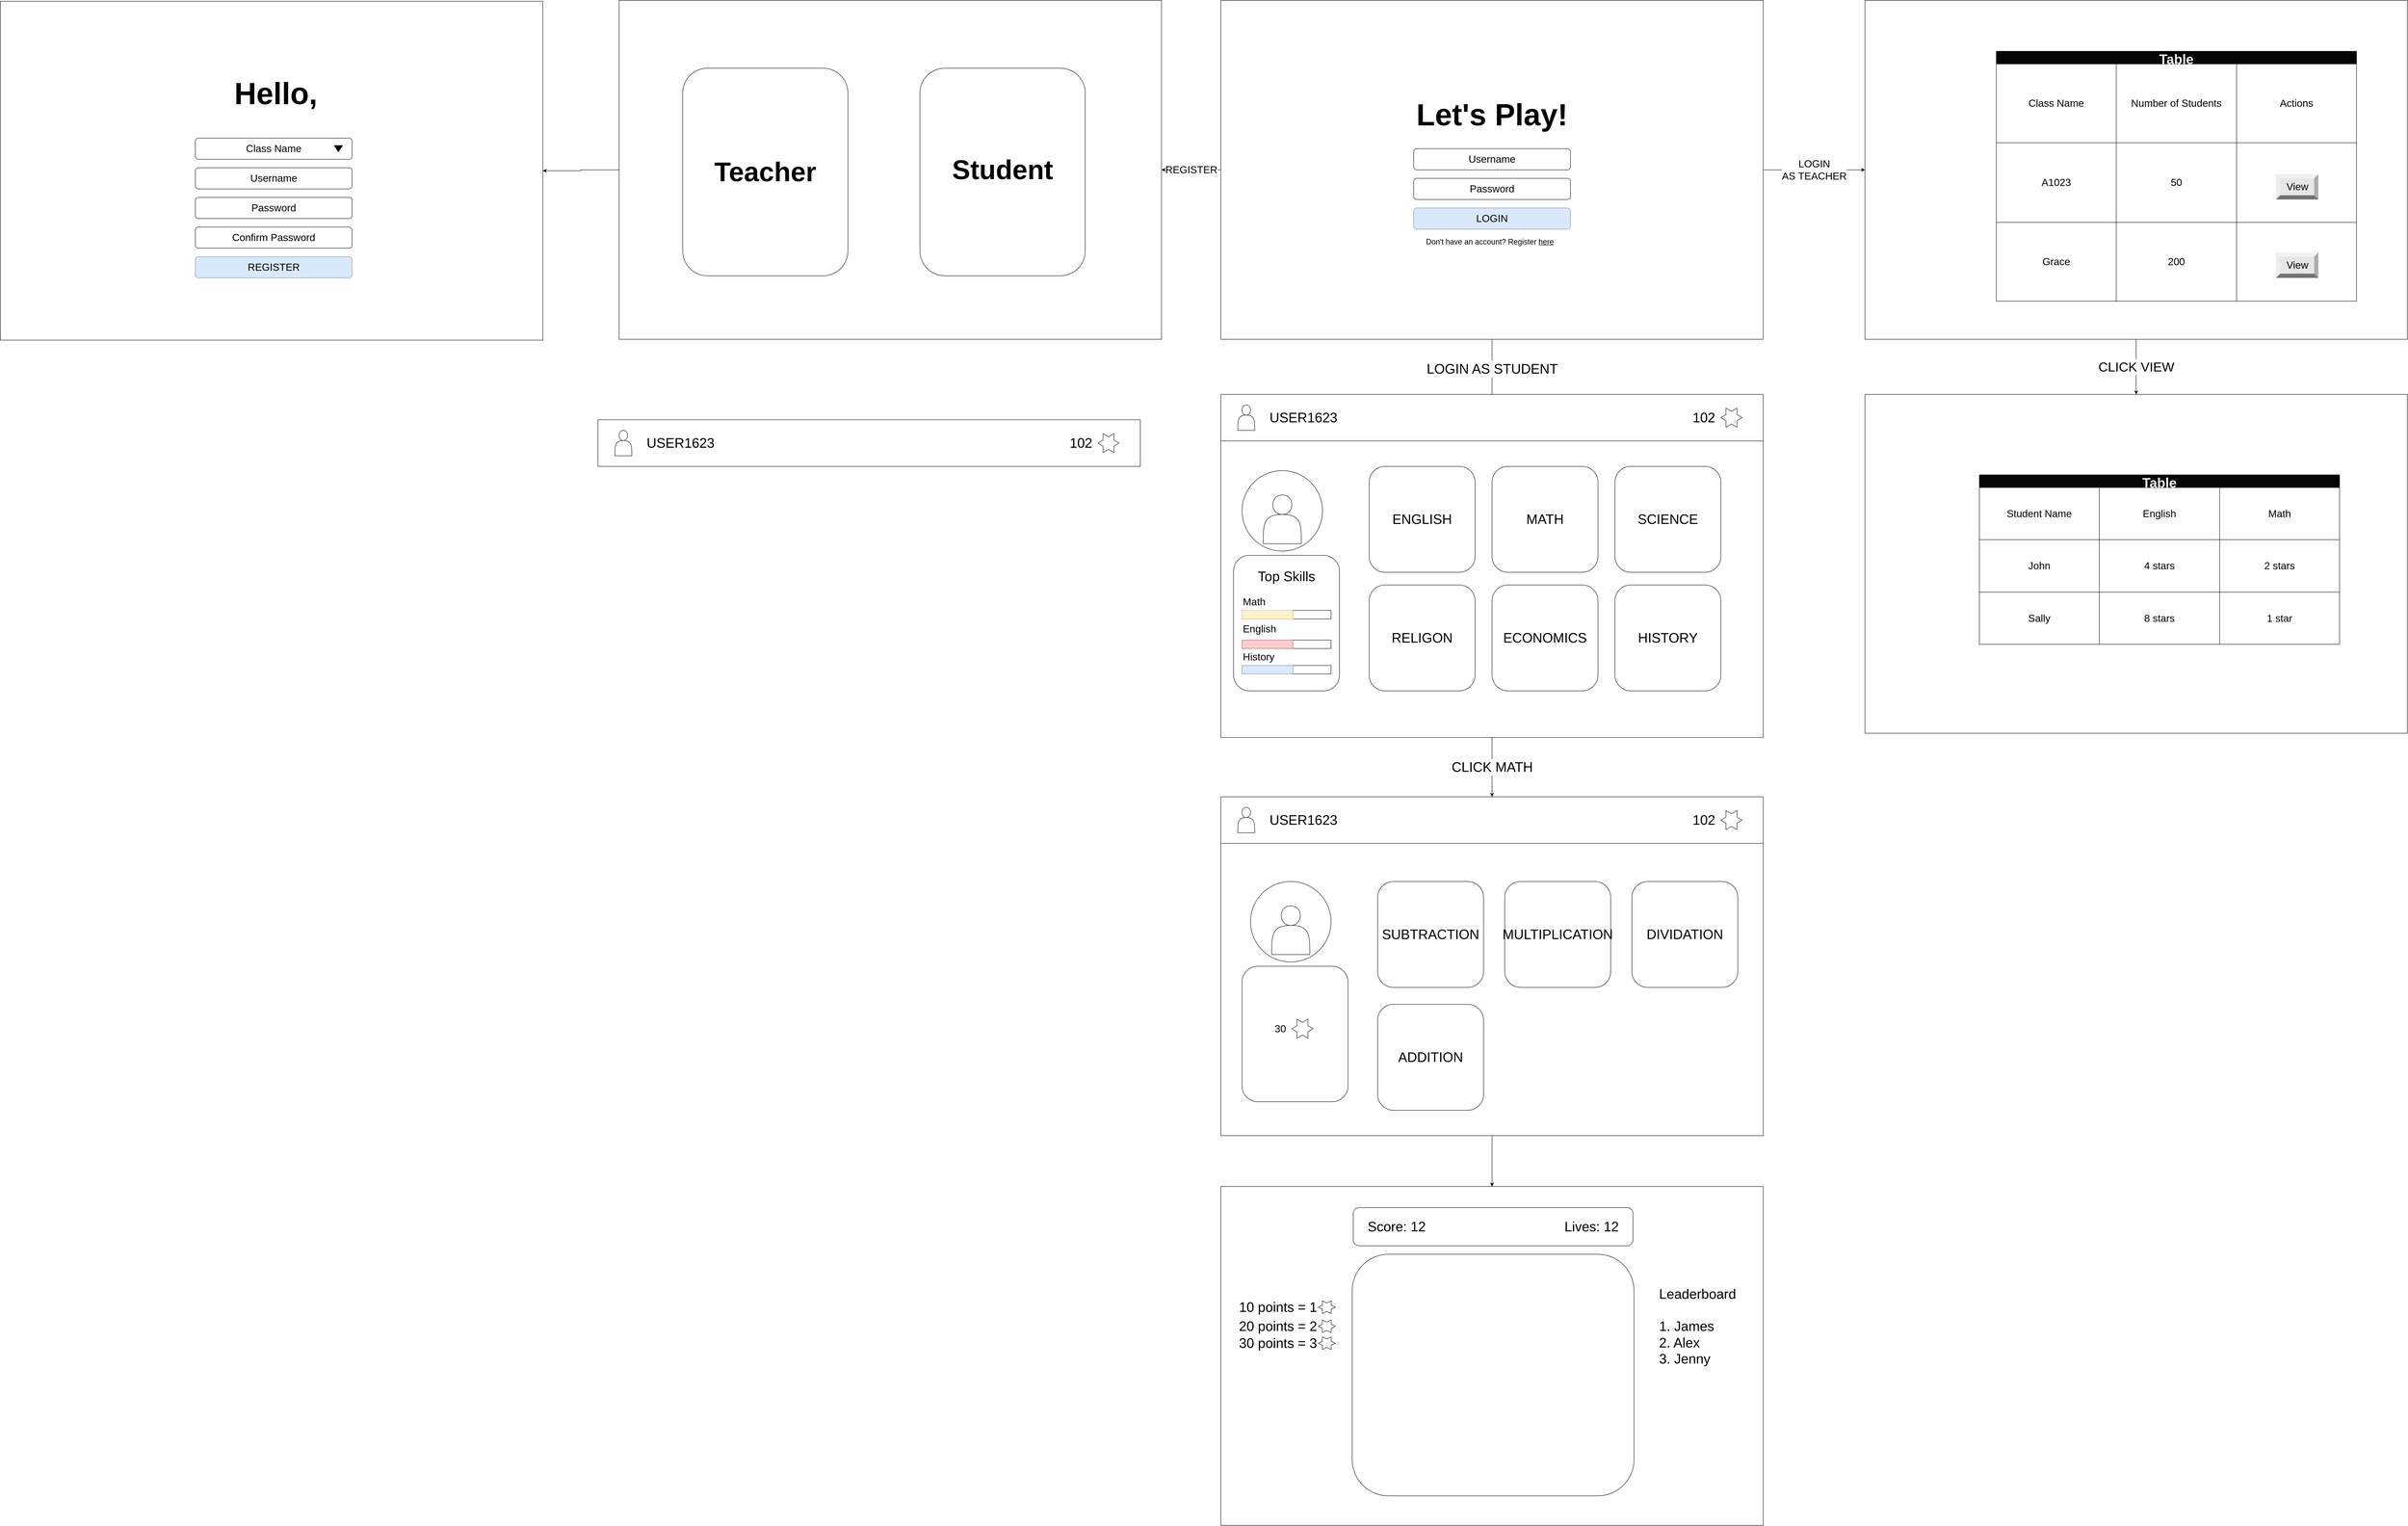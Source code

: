 <mxfile version="15.3.1" type="device"><diagram id="dJlfsuaFm1P55GDrYl1t" name="Page-1"><mxGraphModel dx="9291" dy="3134" grid="1" gridSize="10" guides="1" tooltips="1" connect="1" arrows="1" fold="1" page="1" pageScale="1" pageWidth="850" pageHeight="1100" math="0" shadow="0"><root><mxCell id="0"/><mxCell id="1" parent="0"/><mxCell id="3OYmSdXgu4fZdPj48_L6-173" style="edgeStyle=orthogonalEdgeStyle;rounded=0;orthogonalLoop=1;jettySize=auto;html=1;fontSize=24;fontColor=#F0F0F0;" edge="1" parent="1" source="3OYmSdXgu4fZdPj48_L6-1" target="3OYmSdXgu4fZdPj48_L6-23"><mxGeometry relative="1" as="geometry"/></mxCell><mxCell id="3OYmSdXgu4fZdPj48_L6-1" value="" style="rounded=0;whiteSpace=wrap;html=1;" vertex="1" parent="1"><mxGeometry x="-1790" y="1060" width="1280" height="800" as="geometry"/></mxCell><mxCell id="3OYmSdXgu4fZdPj48_L6-4" value="" style="rounded=1;whiteSpace=wrap;html=1;" vertex="1" parent="1"><mxGeometry x="-1640" y="1220" width="390" height="490" as="geometry"/></mxCell><mxCell id="3OYmSdXgu4fZdPj48_L6-5" value="" style="rounded=1;whiteSpace=wrap;html=1;" vertex="1" parent="1"><mxGeometry x="-1080" y="1220" width="390" height="490" as="geometry"/></mxCell><mxCell id="3OYmSdXgu4fZdPj48_L6-6" value="&lt;font style=&quot;font-size: 64px&quot;&gt;&lt;b&gt;Teacher&lt;/b&gt;&lt;/font&gt;" style="text;html=1;strokeColor=none;fillColor=none;align=center;verticalAlign=middle;whiteSpace=wrap;rounded=0;" vertex="1" parent="1"><mxGeometry x="-1550" y="1420" width="210" height="90" as="geometry"/></mxCell><mxCell id="3OYmSdXgu4fZdPj48_L6-7" value="&lt;font style=&quot;font-size: 64px&quot;&gt;&lt;b&gt;Student&lt;/b&gt;&lt;/font&gt;" style="text;html=1;strokeColor=none;fillColor=none;align=center;verticalAlign=middle;whiteSpace=wrap;rounded=0;" vertex="1" parent="1"><mxGeometry x="-990" y="1415" width="210" height="90" as="geometry"/></mxCell><mxCell id="3OYmSdXgu4fZdPj48_L6-22" value="&lt;font style=&quot;font-size: 32px&quot;&gt;LOGIN AS STUDENT&lt;/font&gt;" style="edgeStyle=orthogonalEdgeStyle;rounded=0;orthogonalLoop=1;jettySize=auto;html=1;" edge="1" parent="1" source="3OYmSdXgu4fZdPj48_L6-8" target="3OYmSdXgu4fZdPj48_L6-19"><mxGeometry relative="1" as="geometry"/></mxCell><mxCell id="3OYmSdXgu4fZdPj48_L6-102" value="LOGIN&lt;br&gt;AS TEACHER" style="edgeStyle=orthogonalEdgeStyle;rounded=0;orthogonalLoop=1;jettySize=auto;html=1;entryX=0;entryY=0.5;entryDx=0;entryDy=0;fontSize=24;" edge="1" parent="1" source="3OYmSdXgu4fZdPj48_L6-8" target="3OYmSdXgu4fZdPj48_L6-100"><mxGeometry relative="1" as="geometry"/></mxCell><mxCell id="3OYmSdXgu4fZdPj48_L6-166" value="&lt;font color=&quot;#000000&quot;&gt;REGISTER&lt;/font&gt;" style="edgeStyle=orthogonalEdgeStyle;rounded=0;orthogonalLoop=1;jettySize=auto;html=1;entryX=1;entryY=0.5;entryDx=0;entryDy=0;fontSize=24;fontColor=#F0F0F0;" edge="1" parent="1" source="3OYmSdXgu4fZdPj48_L6-8" target="3OYmSdXgu4fZdPj48_L6-1"><mxGeometry relative="1" as="geometry"/></mxCell><mxCell id="3OYmSdXgu4fZdPj48_L6-8" value="" style="rounded=0;whiteSpace=wrap;html=1;" vertex="1" parent="1"><mxGeometry x="-370" y="1060" width="1280" height="800" as="geometry"/></mxCell><mxCell id="3OYmSdXgu4fZdPj48_L6-11" value="&lt;font style=&quot;font-size: 24px&quot;&gt;Username&lt;/font&gt;" style="rounded=1;whiteSpace=wrap;html=1;" vertex="1" parent="1"><mxGeometry x="85" y="1410" width="370" height="50" as="geometry"/></mxCell><mxCell id="3OYmSdXgu4fZdPj48_L6-12" value="&lt;font style=&quot;font-size: 24px&quot;&gt;Password&lt;/font&gt;" style="rounded=1;whiteSpace=wrap;html=1;" vertex="1" parent="1"><mxGeometry x="85" y="1480" width="370" height="50" as="geometry"/></mxCell><mxCell id="3OYmSdXgu4fZdPj48_L6-13" value="&lt;font style=&quot;font-size: 72px&quot;&gt;&lt;b&gt;Let's Play!&lt;/b&gt;&lt;/font&gt;" style="text;html=1;strokeColor=none;fillColor=none;align=center;verticalAlign=middle;whiteSpace=wrap;rounded=0;" vertex="1" parent="1"><mxGeometry x="70" y="1320" width="400" height="20" as="geometry"/></mxCell><mxCell id="3OYmSdXgu4fZdPj48_L6-16" value="&lt;font style=&quot;font-size: 24px&quot;&gt;LOGIN&lt;/font&gt;" style="rounded=1;whiteSpace=wrap;html=1;fillColor=#dae8fc;strokeColor=#6c8ebf;" vertex="1" parent="1"><mxGeometry x="85" y="1550" width="370" height="50" as="geometry"/></mxCell><mxCell id="3OYmSdXgu4fZdPj48_L6-18" value="&lt;font style=&quot;font-size: 18px&quot;&gt;Don't have an account? Register &lt;u&gt;here&lt;/u&gt;&lt;/font&gt;" style="text;html=1;strokeColor=none;fillColor=none;align=center;verticalAlign=middle;whiteSpace=wrap;rounded=0;" vertex="1" parent="1"><mxGeometry x="105" y="1620" width="320" height="20" as="geometry"/></mxCell><mxCell id="3OYmSdXgu4fZdPj48_L6-48" value="CLICK MATH" style="edgeStyle=orthogonalEdgeStyle;rounded=0;orthogonalLoop=1;jettySize=auto;html=1;entryX=0.5;entryY=0;entryDx=0;entryDy=0;fontSize=32;" edge="1" parent="1" source="3OYmSdXgu4fZdPj48_L6-19" target="3OYmSdXgu4fZdPj48_L6-47"><mxGeometry relative="1" as="geometry"/></mxCell><mxCell id="3OYmSdXgu4fZdPj48_L6-19" value="" style="rounded=0;whiteSpace=wrap;html=1;" vertex="1" parent="1"><mxGeometry x="-370" y="2000" width="1280" height="800" as="geometry"/></mxCell><mxCell id="3OYmSdXgu4fZdPj48_L6-23" value="" style="rounded=0;whiteSpace=wrap;html=1;" vertex="1" parent="1"><mxGeometry x="-3250" y="1062" width="1280" height="800" as="geometry"/></mxCell><mxCell id="3OYmSdXgu4fZdPj48_L6-25" value="&lt;span style=&quot;font-size: 72px&quot;&gt;&lt;b&gt;Hello,&amp;nbsp;&lt;/b&gt;&lt;/span&gt;" style="text;html=1;strokeColor=none;fillColor=none;align=center;verticalAlign=middle;whiteSpace=wrap;rounded=0;" vertex="1" parent="1"><mxGeometry x="-2790" y="1270" width="400" height="20" as="geometry"/></mxCell><mxCell id="3OYmSdXgu4fZdPj48_L6-27" value="&lt;font style=&quot;font-size: 24px&quot;&gt;Username&lt;/font&gt;" style="rounded=1;whiteSpace=wrap;html=1;" vertex="1" parent="1"><mxGeometry x="-2790" y="1455" width="370" height="50" as="geometry"/></mxCell><mxCell id="3OYmSdXgu4fZdPj48_L6-28" value="&lt;font style=&quot;font-size: 24px&quot;&gt;Password&lt;/font&gt;" style="rounded=1;whiteSpace=wrap;html=1;" vertex="1" parent="1"><mxGeometry x="-2790" y="1525" width="370" height="50" as="geometry"/></mxCell><mxCell id="3OYmSdXgu4fZdPj48_L6-29" value="&lt;font style=&quot;font-size: 24px&quot;&gt;REGISTER&lt;/font&gt;" style="rounded=1;whiteSpace=wrap;html=1;fillColor=#dae8fc;strokeColor=#6c8ebf;" vertex="1" parent="1"><mxGeometry x="-2790" y="1665" width="370" height="50" as="geometry"/></mxCell><mxCell id="3OYmSdXgu4fZdPj48_L6-30" value="&lt;font style=&quot;font-size: 24px&quot;&gt;Confirm Password&lt;/font&gt;" style="rounded=1;whiteSpace=wrap;html=1;" vertex="1" parent="1"><mxGeometry x="-2790" y="1595" width="370" height="50" as="geometry"/></mxCell><mxCell id="3OYmSdXgu4fZdPj48_L6-32" value="ENGLISH" style="rounded=1;whiteSpace=wrap;html=1;fontSize=32;" vertex="1" parent="1"><mxGeometry x="-20" y="2160" width="250" height="250" as="geometry"/></mxCell><mxCell id="3OYmSdXgu4fZdPj48_L6-33" value="" style="rounded=0;whiteSpace=wrap;html=1;" vertex="1" parent="1"><mxGeometry x="-370" y="1990" width="1280" height="110" as="geometry"/></mxCell><mxCell id="3OYmSdXgu4fZdPj48_L6-34" value="MATH" style="rounded=1;whiteSpace=wrap;html=1;fontSize=32;" vertex="1" parent="1"><mxGeometry x="270" y="2160" width="250" height="250" as="geometry"/></mxCell><mxCell id="3OYmSdXgu4fZdPj48_L6-35" value="SCIENCE" style="rounded=1;whiteSpace=wrap;html=1;fontSize=32;" vertex="1" parent="1"><mxGeometry x="560" y="2160" width="250" height="250" as="geometry"/></mxCell><mxCell id="3OYmSdXgu4fZdPj48_L6-37" value="RELIGON" style="rounded=1;whiteSpace=wrap;html=1;fontSize=32;" vertex="1" parent="1"><mxGeometry x="-20" y="2440" width="250" height="250" as="geometry"/></mxCell><mxCell id="3OYmSdXgu4fZdPj48_L6-38" value="ECONOMICS" style="rounded=1;whiteSpace=wrap;html=1;fontSize=32;" vertex="1" parent="1"><mxGeometry x="270" y="2440" width="250" height="250" as="geometry"/></mxCell><mxCell id="3OYmSdXgu4fZdPj48_L6-39" value="HISTORY" style="rounded=1;whiteSpace=wrap;html=1;fontSize=32;" vertex="1" parent="1"><mxGeometry x="560" y="2440" width="250" height="250" as="geometry"/></mxCell><mxCell id="3OYmSdXgu4fZdPj48_L6-41" value="" style="shape=actor;whiteSpace=wrap;html=1;fontSize=32;" vertex="1" parent="1"><mxGeometry x="-330" y="2015" width="40" height="60" as="geometry"/></mxCell><mxCell id="3OYmSdXgu4fZdPj48_L6-42" value="USER1623" style="text;html=1;strokeColor=none;fillColor=none;align=center;verticalAlign=middle;whiteSpace=wrap;rounded=0;fontSize=32;" vertex="1" parent="1"><mxGeometry x="-270" y="2022.5" width="190" height="45" as="geometry"/></mxCell><mxCell id="3OYmSdXgu4fZdPj48_L6-44" value="" style="verticalLabelPosition=bottom;verticalAlign=top;html=1;shape=mxgraph.basic.6_point_star;fontSize=32;" vertex="1" parent="1"><mxGeometry x="810" y="2022.5" width="50" height="45" as="geometry"/></mxCell><mxCell id="3OYmSdXgu4fZdPj48_L6-45" value="102" style="text;html=1;strokeColor=none;fillColor=none;align=center;verticalAlign=middle;whiteSpace=wrap;rounded=0;fontSize=32;" vertex="1" parent="1"><mxGeometry x="750" y="2035" width="40" height="20" as="geometry"/></mxCell><mxCell id="3OYmSdXgu4fZdPj48_L6-64" style="edgeStyle=orthogonalEdgeStyle;rounded=0;orthogonalLoop=1;jettySize=auto;html=1;entryX=0.5;entryY=0;entryDx=0;entryDy=0;fontSize=32;" edge="1" parent="1" source="3OYmSdXgu4fZdPj48_L6-47" target="3OYmSdXgu4fZdPj48_L6-63"><mxGeometry relative="1" as="geometry"/></mxCell><mxCell id="3OYmSdXgu4fZdPj48_L6-47" value="" style="rounded=0;whiteSpace=wrap;html=1;" vertex="1" parent="1"><mxGeometry x="-370" y="2940" width="1280" height="800" as="geometry"/></mxCell><mxCell id="3OYmSdXgu4fZdPj48_L6-49" value="ADDITION" style="rounded=1;whiteSpace=wrap;html=1;fontSize=32;" vertex="1" parent="1"><mxGeometry y="3430" width="250" height="250" as="geometry"/></mxCell><mxCell id="3OYmSdXgu4fZdPj48_L6-50" value="" style="rounded=0;whiteSpace=wrap;html=1;" vertex="1" parent="1"><mxGeometry x="-1840" y="2050" width="1280" height="110" as="geometry"/></mxCell><mxCell id="3OYmSdXgu4fZdPj48_L6-51" value="" style="shape=actor;whiteSpace=wrap;html=1;fontSize=32;" vertex="1" parent="1"><mxGeometry x="-1800" y="2075" width="40" height="60" as="geometry"/></mxCell><mxCell id="3OYmSdXgu4fZdPj48_L6-52" value="USER1623" style="text;html=1;strokeColor=none;fillColor=none;align=center;verticalAlign=middle;whiteSpace=wrap;rounded=0;fontSize=32;" vertex="1" parent="1"><mxGeometry x="-1740" y="2082.5" width="190" height="45" as="geometry"/></mxCell><mxCell id="3OYmSdXgu4fZdPj48_L6-53" value="" style="verticalLabelPosition=bottom;verticalAlign=top;html=1;shape=mxgraph.basic.6_point_star;fontSize=32;" vertex="1" parent="1"><mxGeometry x="-660" y="2082.5" width="50" height="45" as="geometry"/></mxCell><mxCell id="3OYmSdXgu4fZdPj48_L6-54" value="102" style="text;html=1;strokeColor=none;fillColor=none;align=center;verticalAlign=middle;whiteSpace=wrap;rounded=0;fontSize=32;" vertex="1" parent="1"><mxGeometry x="-720" y="2095" width="40" height="20" as="geometry"/></mxCell><mxCell id="3OYmSdXgu4fZdPj48_L6-55" value="" style="rounded=0;whiteSpace=wrap;html=1;" vertex="1" parent="1"><mxGeometry x="-370" y="2940" width="1280" height="110" as="geometry"/></mxCell><mxCell id="3OYmSdXgu4fZdPj48_L6-56" value="" style="shape=actor;whiteSpace=wrap;html=1;fontSize=32;" vertex="1" parent="1"><mxGeometry x="-330" y="2965" width="40" height="60" as="geometry"/></mxCell><mxCell id="3OYmSdXgu4fZdPj48_L6-57" value="USER1623" style="text;html=1;strokeColor=none;fillColor=none;align=center;verticalAlign=middle;whiteSpace=wrap;rounded=0;fontSize=32;" vertex="1" parent="1"><mxGeometry x="-270" y="2972.5" width="190" height="45" as="geometry"/></mxCell><mxCell id="3OYmSdXgu4fZdPj48_L6-58" value="" style="verticalLabelPosition=bottom;verticalAlign=top;html=1;shape=mxgraph.basic.6_point_star;fontSize=32;" vertex="1" parent="1"><mxGeometry x="810" y="2972.5" width="50" height="45" as="geometry"/></mxCell><mxCell id="3OYmSdXgu4fZdPj48_L6-59" value="102" style="text;html=1;strokeColor=none;fillColor=none;align=center;verticalAlign=middle;whiteSpace=wrap;rounded=0;fontSize=32;" vertex="1" parent="1"><mxGeometry x="750" y="2985" width="40" height="20" as="geometry"/></mxCell><mxCell id="3OYmSdXgu4fZdPj48_L6-60" value="SUBTRACTION" style="rounded=1;whiteSpace=wrap;html=1;fontSize=32;" vertex="1" parent="1"><mxGeometry y="3140" width="250" height="250" as="geometry"/></mxCell><mxCell id="3OYmSdXgu4fZdPj48_L6-61" value="MULTIPLICATION" style="rounded=1;whiteSpace=wrap;html=1;fontSize=32;" vertex="1" parent="1"><mxGeometry x="300" y="3140" width="250" height="250" as="geometry"/></mxCell><mxCell id="3OYmSdXgu4fZdPj48_L6-62" value="DIVIDATION" style="rounded=1;whiteSpace=wrap;html=1;fontSize=32;" vertex="1" parent="1"><mxGeometry x="600" y="3140" width="250" height="250" as="geometry"/></mxCell><mxCell id="3OYmSdXgu4fZdPj48_L6-63" value="" style="rounded=0;whiteSpace=wrap;html=1;" vertex="1" parent="1"><mxGeometry x="-370" y="3860" width="1280" height="800" as="geometry"/></mxCell><mxCell id="3OYmSdXgu4fZdPj48_L6-65" value="" style="rounded=1;whiteSpace=wrap;html=1;fontSize=32;" vertex="1" parent="1"><mxGeometry x="-60" y="4020" width="665" height="570.37" as="geometry"/></mxCell><mxCell id="3OYmSdXgu4fZdPj48_L6-66" value="" style="rounded=1;whiteSpace=wrap;html=1;fontSize=32;" vertex="1" parent="1"><mxGeometry x="-57.5" y="3910" width="660" height="90" as="geometry"/></mxCell><mxCell id="3OYmSdXgu4fZdPj48_L6-67" value="Score: 12" style="text;html=1;strokeColor=none;fillColor=none;align=center;verticalAlign=middle;whiteSpace=wrap;rounded=0;fontSize=32;" vertex="1" parent="1"><mxGeometry x="-30" y="3945" width="150" height="20" as="geometry"/></mxCell><mxCell id="3OYmSdXgu4fZdPj48_L6-68" value="Lives: 12" style="text;html=1;strokeColor=none;fillColor=none;align=center;verticalAlign=middle;whiteSpace=wrap;rounded=0;fontSize=32;" vertex="1" parent="1"><mxGeometry x="430" y="3945" width="150" height="20" as="geometry"/></mxCell><mxCell id="3OYmSdXgu4fZdPj48_L6-72" value="" style="verticalLabelPosition=bottom;verticalAlign=top;html=1;shape=mxgraph.basic.6_point_star;fontSize=32;" vertex="1" parent="1"><mxGeometry x="-140" y="4130" width="40" height="30" as="geometry"/></mxCell><mxCell id="3OYmSdXgu4fZdPj48_L6-73" value="10 points = 1" style="text;html=1;strokeColor=none;fillColor=none;align=center;verticalAlign=middle;whiteSpace=wrap;rounded=0;fontSize=32;" vertex="1" parent="1"><mxGeometry x="-340" y="4135" width="210" height="20" as="geometry"/></mxCell><mxCell id="3OYmSdXgu4fZdPj48_L6-74" value="" style="verticalLabelPosition=bottom;verticalAlign=top;html=1;shape=mxgraph.basic.6_point_star;fontSize=32;" vertex="1" parent="1"><mxGeometry x="-140" y="4175" width="40" height="30" as="geometry"/></mxCell><mxCell id="3OYmSdXgu4fZdPj48_L6-75" value="20 points = 2" style="text;html=1;strokeColor=none;fillColor=none;align=center;verticalAlign=middle;whiteSpace=wrap;rounded=0;fontSize=32;" vertex="1" parent="1"><mxGeometry x="-340" y="4180" width="210" height="20" as="geometry"/></mxCell><mxCell id="3OYmSdXgu4fZdPj48_L6-76" value="" style="verticalLabelPosition=bottom;verticalAlign=top;html=1;shape=mxgraph.basic.6_point_star;fontSize=32;" vertex="1" parent="1"><mxGeometry x="-140" y="4215" width="40" height="30" as="geometry"/></mxCell><mxCell id="3OYmSdXgu4fZdPj48_L6-77" value="30 points = 3" style="text;html=1;strokeColor=none;fillColor=none;align=center;verticalAlign=middle;whiteSpace=wrap;rounded=0;fontSize=32;" vertex="1" parent="1"><mxGeometry x="-340" y="4220" width="210" height="20" as="geometry"/></mxCell><mxCell id="3OYmSdXgu4fZdPj48_L6-79" value="" style="ellipse;whiteSpace=wrap;html=1;aspect=fixed;fontSize=32;" vertex="1" parent="1"><mxGeometry x="-320" y="2170" width="190" height="190" as="geometry"/></mxCell><mxCell id="3OYmSdXgu4fZdPj48_L6-80" value="" style="shape=actor;whiteSpace=wrap;html=1;fontSize=32;" vertex="1" parent="1"><mxGeometry x="-270" y="2227.5" width="90" height="115" as="geometry"/></mxCell><mxCell id="3OYmSdXgu4fZdPj48_L6-81" value="" style="rounded=1;whiteSpace=wrap;html=1;fontSize=32;" vertex="1" parent="1"><mxGeometry x="-340" y="2370" width="250" height="320" as="geometry"/></mxCell><mxCell id="3OYmSdXgu4fZdPj48_L6-82" value="Top Skills" style="text;html=1;strokeColor=none;fillColor=none;align=center;verticalAlign=middle;whiteSpace=wrap;rounded=0;fontSize=32;" vertex="1" parent="1"><mxGeometry x="-335" y="2410" width="240" height="20" as="geometry"/></mxCell><mxCell id="3OYmSdXgu4fZdPj48_L6-83" value="Math" style="text;html=1;strokeColor=none;fillColor=none;align=left;verticalAlign=middle;whiteSpace=wrap;rounded=0;fontSize=24;" vertex="1" parent="1"><mxGeometry x="-320" y="2470" width="140" height="20" as="geometry"/></mxCell><mxCell id="3OYmSdXgu4fZdPj48_L6-85" value="English" style="text;html=1;strokeColor=none;fillColor=none;align=left;verticalAlign=middle;whiteSpace=wrap;rounded=0;fontSize=24;" vertex="1" parent="1"><mxGeometry x="-320" y="2534" width="140" height="20" as="geometry"/></mxCell><mxCell id="3OYmSdXgu4fZdPj48_L6-86" value="History" style="text;html=1;strokeColor=none;fillColor=none;align=left;verticalAlign=middle;whiteSpace=wrap;rounded=0;fontSize=24;" vertex="1" parent="1"><mxGeometry x="-320" y="2600" width="140" height="20" as="geometry"/></mxCell><mxCell id="3OYmSdXgu4fZdPj48_L6-87" value="" style="rounded=0;whiteSpace=wrap;html=1;fontSize=24;" vertex="1" parent="1"><mxGeometry x="-320" y="2500" width="210" height="20" as="geometry"/></mxCell><mxCell id="3OYmSdXgu4fZdPj48_L6-88" value="" style="rounded=0;whiteSpace=wrap;html=1;fontSize=24;fillColor=#fff2cc;strokeColor=#d6b656;" vertex="1" parent="1"><mxGeometry x="-320" y="2500" width="120" height="20" as="geometry"/></mxCell><mxCell id="3OYmSdXgu4fZdPj48_L6-89" value="" style="rounded=0;whiteSpace=wrap;html=1;fontSize=24;" vertex="1" parent="1"><mxGeometry x="-320" y="2570" width="210" height="20" as="geometry"/></mxCell><mxCell id="3OYmSdXgu4fZdPj48_L6-90" value="" style="rounded=0;whiteSpace=wrap;html=1;fontSize=24;fillColor=#f8cecc;strokeColor=#b85450;" vertex="1" parent="1"><mxGeometry x="-320" y="2570" width="120" height="20" as="geometry"/></mxCell><mxCell id="3OYmSdXgu4fZdPj48_L6-92" value="" style="rounded=0;whiteSpace=wrap;html=1;fontSize=24;" vertex="1" parent="1"><mxGeometry x="-320" y="2630" width="210" height="20" as="geometry"/></mxCell><mxCell id="3OYmSdXgu4fZdPj48_L6-93" value="" style="rounded=0;whiteSpace=wrap;html=1;fontSize=24;fillColor=#dae8fc;strokeColor=#6c8ebf;" vertex="1" parent="1"><mxGeometry x="-320" y="2630" width="120" height="20" as="geometry"/></mxCell><mxCell id="3OYmSdXgu4fZdPj48_L6-94" value="" style="ellipse;whiteSpace=wrap;html=1;aspect=fixed;fontSize=32;" vertex="1" parent="1"><mxGeometry x="-300" y="3140" width="190" height="190" as="geometry"/></mxCell><mxCell id="3OYmSdXgu4fZdPj48_L6-95" value="" style="shape=actor;whiteSpace=wrap;html=1;fontSize=32;" vertex="1" parent="1"><mxGeometry x="-250" y="3197.5" width="90" height="115" as="geometry"/></mxCell><mxCell id="3OYmSdXgu4fZdPj48_L6-96" value="" style="rounded=1;whiteSpace=wrap;html=1;fontSize=32;" vertex="1" parent="1"><mxGeometry x="-320" y="3340" width="250" height="320" as="geometry"/></mxCell><mxCell id="3OYmSdXgu4fZdPj48_L6-97" value="&lt;font style=&quot;font-size: 24px&quot;&gt;30&lt;br&gt;&lt;/font&gt;" style="text;html=1;strokeColor=none;fillColor=none;align=center;verticalAlign=middle;whiteSpace=wrap;rounded=0;fontSize=32;" vertex="1" parent="1"><mxGeometry x="-257.5" y="3460" width="55" height="50" as="geometry"/></mxCell><mxCell id="3OYmSdXgu4fZdPj48_L6-98" value="&lt;font style=&quot;font-size: 24px&quot;&gt;Class Name&lt;/font&gt;" style="rounded=1;whiteSpace=wrap;html=1;" vertex="1" parent="1"><mxGeometry x="-2790" y="1385" width="370" height="50" as="geometry"/></mxCell><mxCell id="3OYmSdXgu4fZdPj48_L6-99" value="" style="triangle;whiteSpace=wrap;html=1;fontSize=24;rotation=90;fillColor=#050505;" vertex="1" parent="1"><mxGeometry x="-2460" y="1400" width="15" height="20" as="geometry"/></mxCell><mxCell id="3OYmSdXgu4fZdPj48_L6-147" value="&lt;font style=&quot;font-size: 31px&quot; color=&quot;#000000&quot;&gt;CLICK VIEW&lt;/font&gt;" style="edgeStyle=orthogonalEdgeStyle;rounded=0;orthogonalLoop=1;jettySize=auto;html=1;entryX=0.5;entryY=0;entryDx=0;entryDy=0;fontSize=24;fontColor=#F0F0F0;" edge="1" parent="1" source="3OYmSdXgu4fZdPj48_L6-100" target="3OYmSdXgu4fZdPj48_L6-146"><mxGeometry relative="1" as="geometry"/></mxCell><mxCell id="3OYmSdXgu4fZdPj48_L6-100" value="" style="rounded=0;whiteSpace=wrap;html=1;" vertex="1" parent="1"><mxGeometry x="1150" y="1060" width="1280" height="800" as="geometry"/></mxCell><mxCell id="3OYmSdXgu4fZdPj48_L6-101" value="" style="verticalLabelPosition=bottom;verticalAlign=top;html=1;shape=mxgraph.basic.6_point_star;fontSize=32;" vertex="1" parent="1"><mxGeometry x="-202.5" y="3465" width="50" height="45" as="geometry"/></mxCell><mxCell id="3OYmSdXgu4fZdPj48_L6-129" value="Table" style="shape=table;startSize=30;container=1;collapsible=0;childLayout=tableLayout;fontStyle=1;align=center;pointerEvents=1;fontSize=32;fillColor=#050505;fontColor=#F0F0F0;" vertex="1" parent="1"><mxGeometry x="1460" y="1180" width="850" height="590" as="geometry"/></mxCell><mxCell id="3OYmSdXgu4fZdPj48_L6-130" value="" style="shape=partialRectangle;html=1;whiteSpace=wrap;collapsible=0;dropTarget=0;pointerEvents=0;fillColor=none;top=0;left=0;bottom=0;right=0;points=[[0,0.5],[1,0.5]];portConstraint=eastwest;" vertex="1" parent="3OYmSdXgu4fZdPj48_L6-129"><mxGeometry y="30" width="850" height="186" as="geometry"/></mxCell><mxCell id="3OYmSdXgu4fZdPj48_L6-131" value="Class Name" style="shape=partialRectangle;html=1;whiteSpace=wrap;connectable=0;fillColor=none;top=0;left=0;bottom=0;right=0;overflow=hidden;pointerEvents=1;fontSize=24;" vertex="1" parent="3OYmSdXgu4fZdPj48_L6-130"><mxGeometry width="283" height="186" as="geometry"><mxRectangle width="283" height="186" as="alternateBounds"/></mxGeometry></mxCell><mxCell id="3OYmSdXgu4fZdPj48_L6-132" value="Number of Students" style="shape=partialRectangle;html=1;whiteSpace=wrap;connectable=0;fillColor=none;top=0;left=0;bottom=0;right=0;overflow=hidden;pointerEvents=1;fontSize=24;" vertex="1" parent="3OYmSdXgu4fZdPj48_L6-130"><mxGeometry x="283" width="284" height="186" as="geometry"><mxRectangle width="284" height="186" as="alternateBounds"/></mxGeometry></mxCell><mxCell id="3OYmSdXgu4fZdPj48_L6-133" value="Actions" style="shape=partialRectangle;html=1;whiteSpace=wrap;connectable=0;fillColor=none;top=0;left=0;bottom=0;right=0;overflow=hidden;pointerEvents=1;fontSize=24;" vertex="1" parent="3OYmSdXgu4fZdPj48_L6-130"><mxGeometry x="567" width="283" height="186" as="geometry"><mxRectangle width="283" height="186" as="alternateBounds"/></mxGeometry></mxCell><mxCell id="3OYmSdXgu4fZdPj48_L6-134" value="" style="shape=partialRectangle;html=1;whiteSpace=wrap;collapsible=0;dropTarget=0;pointerEvents=0;fillColor=none;top=0;left=0;bottom=0;right=0;points=[[0,0.5],[1,0.5]];portConstraint=eastwest;" vertex="1" parent="3OYmSdXgu4fZdPj48_L6-129"><mxGeometry y="216" width="850" height="188" as="geometry"/></mxCell><mxCell id="3OYmSdXgu4fZdPj48_L6-135" value="A1023" style="shape=partialRectangle;html=1;whiteSpace=wrap;connectable=0;fillColor=none;top=0;left=0;bottom=0;right=0;overflow=hidden;pointerEvents=1;fontSize=24;" vertex="1" parent="3OYmSdXgu4fZdPj48_L6-134"><mxGeometry width="283" height="188" as="geometry"><mxRectangle width="283" height="188" as="alternateBounds"/></mxGeometry></mxCell><mxCell id="3OYmSdXgu4fZdPj48_L6-136" value="50" style="shape=partialRectangle;html=1;whiteSpace=wrap;connectable=0;fillColor=none;top=0;left=0;bottom=0;right=0;overflow=hidden;pointerEvents=1;fontSize=24;" vertex="1" parent="3OYmSdXgu4fZdPj48_L6-134"><mxGeometry x="283" width="284" height="188" as="geometry"><mxRectangle width="284" height="188" as="alternateBounds"/></mxGeometry></mxCell><mxCell id="3OYmSdXgu4fZdPj48_L6-137" value="" style="shape=partialRectangle;html=1;whiteSpace=wrap;connectable=0;fillColor=none;top=0;left=0;bottom=0;right=0;overflow=hidden;pointerEvents=1;fontSize=24;" vertex="1" parent="3OYmSdXgu4fZdPj48_L6-134"><mxGeometry x="567" width="283" height="188" as="geometry"><mxRectangle width="283" height="188" as="alternateBounds"/></mxGeometry></mxCell><mxCell id="3OYmSdXgu4fZdPj48_L6-138" value="" style="shape=partialRectangle;html=1;whiteSpace=wrap;collapsible=0;dropTarget=0;pointerEvents=0;fillColor=none;top=0;left=0;bottom=0;right=0;points=[[0,0.5],[1,0.5]];portConstraint=eastwest;" vertex="1" parent="3OYmSdXgu4fZdPj48_L6-129"><mxGeometry y="404" width="850" height="186" as="geometry"/></mxCell><mxCell id="3OYmSdXgu4fZdPj48_L6-139" value="Grace" style="shape=partialRectangle;html=1;whiteSpace=wrap;connectable=0;fillColor=none;top=0;left=0;bottom=0;right=0;overflow=hidden;pointerEvents=1;fontSize=24;" vertex="1" parent="3OYmSdXgu4fZdPj48_L6-138"><mxGeometry width="283" height="186" as="geometry"><mxRectangle width="283" height="186" as="alternateBounds"/></mxGeometry></mxCell><mxCell id="3OYmSdXgu4fZdPj48_L6-140" value="200" style="shape=partialRectangle;html=1;whiteSpace=wrap;connectable=0;fillColor=none;top=0;left=0;bottom=0;right=0;overflow=hidden;pointerEvents=1;fontSize=24;" vertex="1" parent="3OYmSdXgu4fZdPj48_L6-138"><mxGeometry x="283" width="284" height="186" as="geometry"><mxRectangle width="284" height="186" as="alternateBounds"/></mxGeometry></mxCell><mxCell id="3OYmSdXgu4fZdPj48_L6-141" value="" style="shape=partialRectangle;html=1;whiteSpace=wrap;connectable=0;fillColor=none;top=0;left=0;bottom=0;right=0;overflow=hidden;pointerEvents=1;fontSize=24;" vertex="1" parent="3OYmSdXgu4fZdPj48_L6-138"><mxGeometry x="567" width="283" height="186" as="geometry"><mxRectangle width="283" height="186" as="alternateBounds"/></mxGeometry></mxCell><mxCell id="3OYmSdXgu4fZdPj48_L6-143" value="&lt;font color=&quot;#000000&quot;&gt;View&lt;/font&gt;" style="labelPosition=center;verticalLabelPosition=middle;align=center;html=1;shape=mxgraph.basic.shaded_button;dx=10;fillColor=#E6E6E6;strokeColor=none;fontSize=24;fontColor=#F0F0F0;" vertex="1" parent="1"><mxGeometry x="2120" y="1470" width="100" height="60" as="geometry"/></mxCell><mxCell id="3OYmSdXgu4fZdPj48_L6-144" value="&lt;font color=&quot;#000000&quot;&gt;View&lt;/font&gt;" style="labelPosition=center;verticalLabelPosition=middle;align=center;html=1;shape=mxgraph.basic.shaded_button;dx=10;fillColor=#E6E6E6;strokeColor=none;fontSize=24;fontColor=#F0F0F0;" vertex="1" parent="1"><mxGeometry x="2120" y="1655" width="100" height="60" as="geometry"/></mxCell><mxCell id="3OYmSdXgu4fZdPj48_L6-146" value="" style="rounded=0;whiteSpace=wrap;html=1;" vertex="1" parent="1"><mxGeometry x="1150" y="1990" width="1280" height="800" as="geometry"/></mxCell><mxCell id="3OYmSdXgu4fZdPj48_L6-148" value="Table" style="shape=table;startSize=30;container=1;collapsible=0;childLayout=tableLayout;fontStyle=1;align=center;pointerEvents=1;fontSize=32;fillColor=#050505;fontColor=#F0F0F0;" vertex="1" parent="1"><mxGeometry x="1420" y="2180" width="850" height="400" as="geometry"/></mxCell><mxCell id="3OYmSdXgu4fZdPj48_L6-149" value="" style="shape=partialRectangle;html=1;whiteSpace=wrap;collapsible=0;dropTarget=0;pointerEvents=0;fillColor=none;top=0;left=0;bottom=0;right=0;points=[[0,0.5],[1,0.5]];portConstraint=eastwest;" vertex="1" parent="3OYmSdXgu4fZdPj48_L6-148"><mxGeometry y="30" width="850" height="123" as="geometry"/></mxCell><mxCell id="3OYmSdXgu4fZdPj48_L6-150" value="Student Name" style="shape=partialRectangle;html=1;whiteSpace=wrap;connectable=0;fillColor=none;top=0;left=0;bottom=0;right=0;overflow=hidden;pointerEvents=1;fontSize=24;" vertex="1" parent="3OYmSdXgu4fZdPj48_L6-149"><mxGeometry width="283" height="123" as="geometry"><mxRectangle width="283" height="123" as="alternateBounds"/></mxGeometry></mxCell><mxCell id="3OYmSdXgu4fZdPj48_L6-151" value="English" style="shape=partialRectangle;html=1;whiteSpace=wrap;connectable=0;fillColor=none;top=0;left=0;bottom=0;right=0;overflow=hidden;pointerEvents=1;fontSize=24;" vertex="1" parent="3OYmSdXgu4fZdPj48_L6-149"><mxGeometry x="283" width="284" height="123" as="geometry"><mxRectangle width="284" height="123" as="alternateBounds"/></mxGeometry></mxCell><mxCell id="3OYmSdXgu4fZdPj48_L6-152" value="Math" style="shape=partialRectangle;html=1;whiteSpace=wrap;connectable=0;fillColor=none;top=0;left=0;bottom=0;right=0;overflow=hidden;pointerEvents=1;fontSize=24;" vertex="1" parent="3OYmSdXgu4fZdPj48_L6-149"><mxGeometry x="567" width="283" height="123" as="geometry"><mxRectangle width="283" height="123" as="alternateBounds"/></mxGeometry></mxCell><mxCell id="3OYmSdXgu4fZdPj48_L6-153" value="" style="shape=partialRectangle;html=1;whiteSpace=wrap;collapsible=0;dropTarget=0;pointerEvents=0;fillColor=none;top=0;left=0;bottom=0;right=0;points=[[0,0.5],[1,0.5]];portConstraint=eastwest;" vertex="1" parent="3OYmSdXgu4fZdPj48_L6-148"><mxGeometry y="153" width="850" height="124" as="geometry"/></mxCell><mxCell id="3OYmSdXgu4fZdPj48_L6-154" value="John" style="shape=partialRectangle;html=1;whiteSpace=wrap;connectable=0;fillColor=none;top=0;left=0;bottom=0;right=0;overflow=hidden;pointerEvents=1;fontSize=24;" vertex="1" parent="3OYmSdXgu4fZdPj48_L6-153"><mxGeometry width="283" height="124" as="geometry"><mxRectangle width="283" height="124" as="alternateBounds"/></mxGeometry></mxCell><mxCell id="3OYmSdXgu4fZdPj48_L6-155" value="4 stars" style="shape=partialRectangle;html=1;whiteSpace=wrap;connectable=0;fillColor=none;top=0;left=0;bottom=0;right=0;overflow=hidden;pointerEvents=1;fontSize=24;" vertex="1" parent="3OYmSdXgu4fZdPj48_L6-153"><mxGeometry x="283" width="284" height="124" as="geometry"><mxRectangle width="284" height="124" as="alternateBounds"/></mxGeometry></mxCell><mxCell id="3OYmSdXgu4fZdPj48_L6-156" value="2 stars" style="shape=partialRectangle;html=1;whiteSpace=wrap;connectable=0;fillColor=none;top=0;left=0;bottom=0;right=0;overflow=hidden;pointerEvents=1;fontSize=24;" vertex="1" parent="3OYmSdXgu4fZdPj48_L6-153"><mxGeometry x="567" width="283" height="124" as="geometry"><mxRectangle width="283" height="124" as="alternateBounds"/></mxGeometry></mxCell><mxCell id="3OYmSdXgu4fZdPj48_L6-157" value="" style="shape=partialRectangle;html=1;whiteSpace=wrap;collapsible=0;dropTarget=0;pointerEvents=0;fillColor=none;top=0;left=0;bottom=0;right=0;points=[[0,0.5],[1,0.5]];portConstraint=eastwest;" vertex="1" parent="3OYmSdXgu4fZdPj48_L6-148"><mxGeometry y="277" width="850" height="123" as="geometry"/></mxCell><mxCell id="3OYmSdXgu4fZdPj48_L6-158" value="Sally" style="shape=partialRectangle;html=1;whiteSpace=wrap;connectable=0;fillColor=none;top=0;left=0;bottom=0;right=0;overflow=hidden;pointerEvents=1;fontSize=24;" vertex="1" parent="3OYmSdXgu4fZdPj48_L6-157"><mxGeometry width="283" height="123" as="geometry"><mxRectangle width="283" height="123" as="alternateBounds"/></mxGeometry></mxCell><mxCell id="3OYmSdXgu4fZdPj48_L6-159" value="8 stars" style="shape=partialRectangle;html=1;whiteSpace=wrap;connectable=0;fillColor=none;top=0;left=0;bottom=0;right=0;overflow=hidden;pointerEvents=1;fontSize=24;" vertex="1" parent="3OYmSdXgu4fZdPj48_L6-157"><mxGeometry x="283" width="284" height="123" as="geometry"><mxRectangle width="284" height="123" as="alternateBounds"/></mxGeometry></mxCell><mxCell id="3OYmSdXgu4fZdPj48_L6-160" value="1 star" style="shape=partialRectangle;html=1;whiteSpace=wrap;connectable=0;fillColor=none;top=0;left=0;bottom=0;right=0;overflow=hidden;pointerEvents=1;fontSize=24;" vertex="1" parent="3OYmSdXgu4fZdPj48_L6-157"><mxGeometry x="567" width="283" height="123" as="geometry"><mxRectangle width="283" height="123" as="alternateBounds"/></mxGeometry></mxCell><mxCell id="3OYmSdXgu4fZdPj48_L6-163" value="&lt;div style=&quot;text-align: left&quot;&gt;&lt;span&gt;Leaderboard&lt;/span&gt;&lt;/div&gt;&lt;div style=&quot;text-align: left&quot;&gt;&lt;br&gt;&lt;/div&gt;&lt;div style=&quot;text-align: left&quot;&gt;&lt;span&gt;1. James&lt;/span&gt;&lt;/div&gt;&lt;div style=&quot;text-align: left&quot;&gt;&lt;span&gt;2. Alex&lt;/span&gt;&lt;/div&gt;&lt;div style=&quot;text-align: left&quot;&gt;&lt;span&gt;3. Jenny&lt;/span&gt;&lt;/div&gt;" style="text;html=1;strokeColor=none;fillColor=none;align=center;verticalAlign=middle;whiteSpace=wrap;rounded=0;fontSize=32;" vertex="1" parent="1"><mxGeometry x="650" y="4180" width="210" height="20" as="geometry"/></mxCell></root></mxGraphModel></diagram></mxfile>
